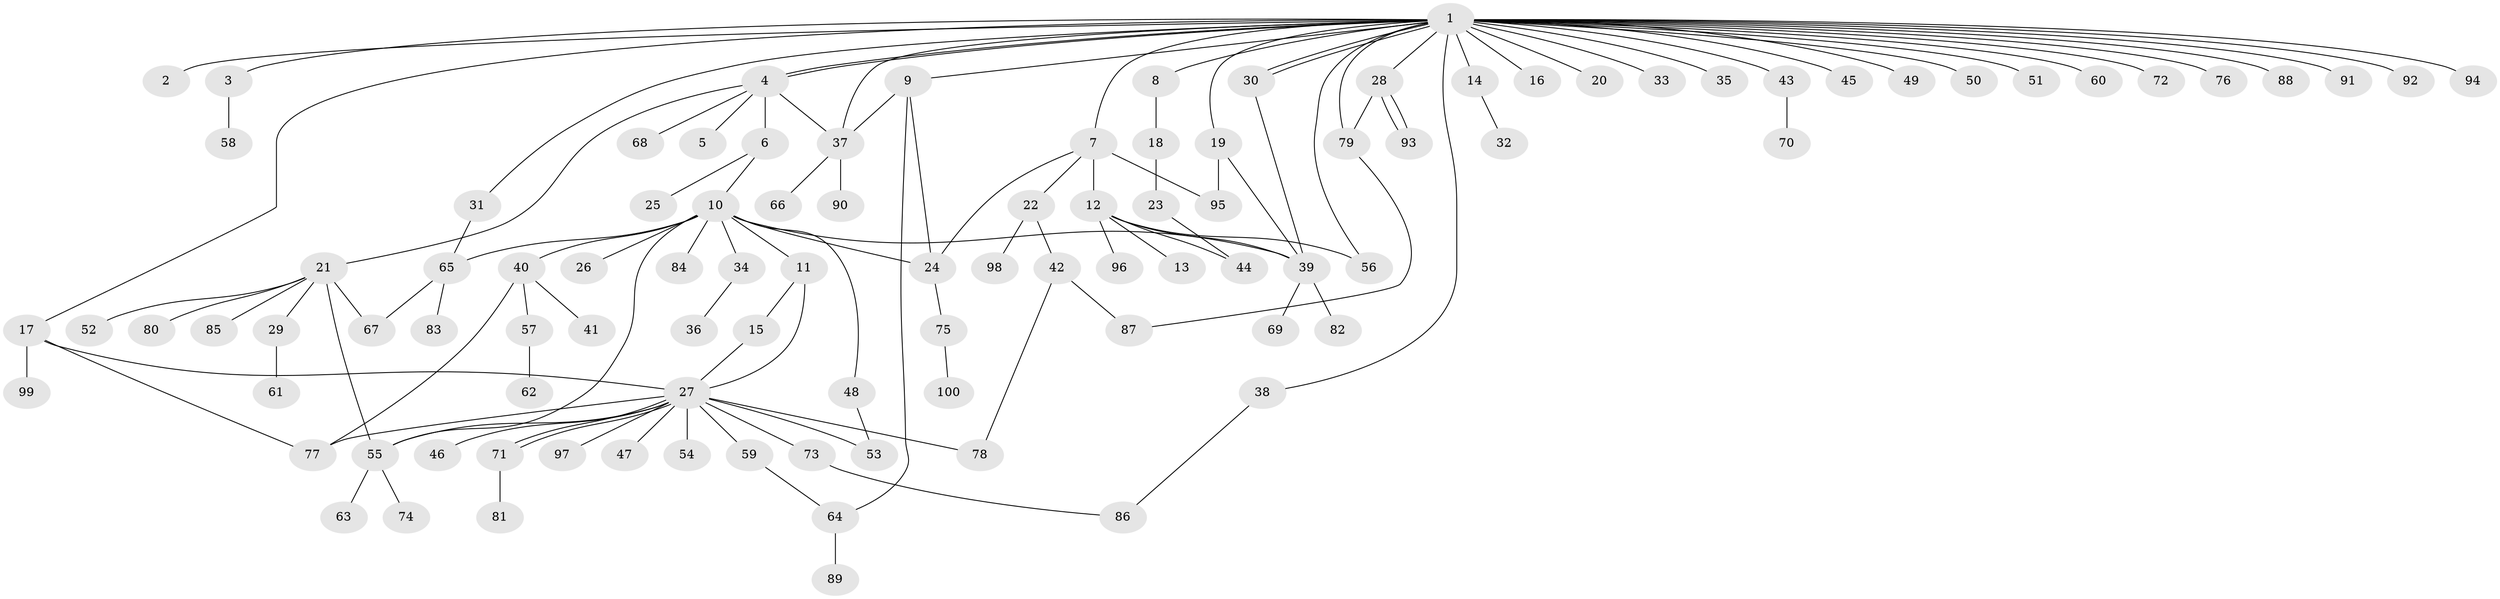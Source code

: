 // coarse degree distribution, {1: 0.8, 2: 0.075, 10: 0.025, 3: 0.025, 6: 0.025, 24: 0.025, 5: 0.025}
// Generated by graph-tools (version 1.1) at 2025/50/03/04/25 21:50:27]
// undirected, 100 vertices, 127 edges
graph export_dot {
graph [start="1"]
  node [color=gray90,style=filled];
  1;
  2;
  3;
  4;
  5;
  6;
  7;
  8;
  9;
  10;
  11;
  12;
  13;
  14;
  15;
  16;
  17;
  18;
  19;
  20;
  21;
  22;
  23;
  24;
  25;
  26;
  27;
  28;
  29;
  30;
  31;
  32;
  33;
  34;
  35;
  36;
  37;
  38;
  39;
  40;
  41;
  42;
  43;
  44;
  45;
  46;
  47;
  48;
  49;
  50;
  51;
  52;
  53;
  54;
  55;
  56;
  57;
  58;
  59;
  60;
  61;
  62;
  63;
  64;
  65;
  66;
  67;
  68;
  69;
  70;
  71;
  72;
  73;
  74;
  75;
  76;
  77;
  78;
  79;
  80;
  81;
  82;
  83;
  84;
  85;
  86;
  87;
  88;
  89;
  90;
  91;
  92;
  93;
  94;
  95;
  96;
  97;
  98;
  99;
  100;
  1 -- 2;
  1 -- 3;
  1 -- 4;
  1 -- 4;
  1 -- 7;
  1 -- 8;
  1 -- 9;
  1 -- 14;
  1 -- 16;
  1 -- 17;
  1 -- 19;
  1 -- 20;
  1 -- 28;
  1 -- 30;
  1 -- 30;
  1 -- 31;
  1 -- 33;
  1 -- 35;
  1 -- 37;
  1 -- 38;
  1 -- 43;
  1 -- 45;
  1 -- 49;
  1 -- 50;
  1 -- 51;
  1 -- 56;
  1 -- 60;
  1 -- 72;
  1 -- 76;
  1 -- 79;
  1 -- 88;
  1 -- 91;
  1 -- 92;
  1 -- 94;
  3 -- 58;
  4 -- 5;
  4 -- 6;
  4 -- 21;
  4 -- 37;
  4 -- 68;
  6 -- 10;
  6 -- 25;
  7 -- 12;
  7 -- 22;
  7 -- 24;
  7 -- 95;
  8 -- 18;
  9 -- 24;
  9 -- 37;
  9 -- 64;
  10 -- 11;
  10 -- 24;
  10 -- 26;
  10 -- 34;
  10 -- 39;
  10 -- 40;
  10 -- 48;
  10 -- 55;
  10 -- 65;
  10 -- 84;
  11 -- 15;
  11 -- 27;
  12 -- 13;
  12 -- 39;
  12 -- 44;
  12 -- 56;
  12 -- 96;
  14 -- 32;
  15 -- 27;
  17 -- 27;
  17 -- 77;
  17 -- 99;
  18 -- 23;
  19 -- 39;
  19 -- 95;
  21 -- 29;
  21 -- 52;
  21 -- 55;
  21 -- 67;
  21 -- 80;
  21 -- 85;
  22 -- 42;
  22 -- 98;
  23 -- 44;
  24 -- 75;
  27 -- 46;
  27 -- 47;
  27 -- 53;
  27 -- 54;
  27 -- 55;
  27 -- 59;
  27 -- 71;
  27 -- 71;
  27 -- 73;
  27 -- 77;
  27 -- 78;
  27 -- 97;
  28 -- 79;
  28 -- 93;
  28 -- 93;
  29 -- 61;
  30 -- 39;
  31 -- 65;
  34 -- 36;
  37 -- 66;
  37 -- 90;
  38 -- 86;
  39 -- 69;
  39 -- 82;
  40 -- 41;
  40 -- 57;
  40 -- 77;
  42 -- 78;
  42 -- 87;
  43 -- 70;
  48 -- 53;
  55 -- 63;
  55 -- 74;
  57 -- 62;
  59 -- 64;
  64 -- 89;
  65 -- 67;
  65 -- 83;
  71 -- 81;
  73 -- 86;
  75 -- 100;
  79 -- 87;
}
